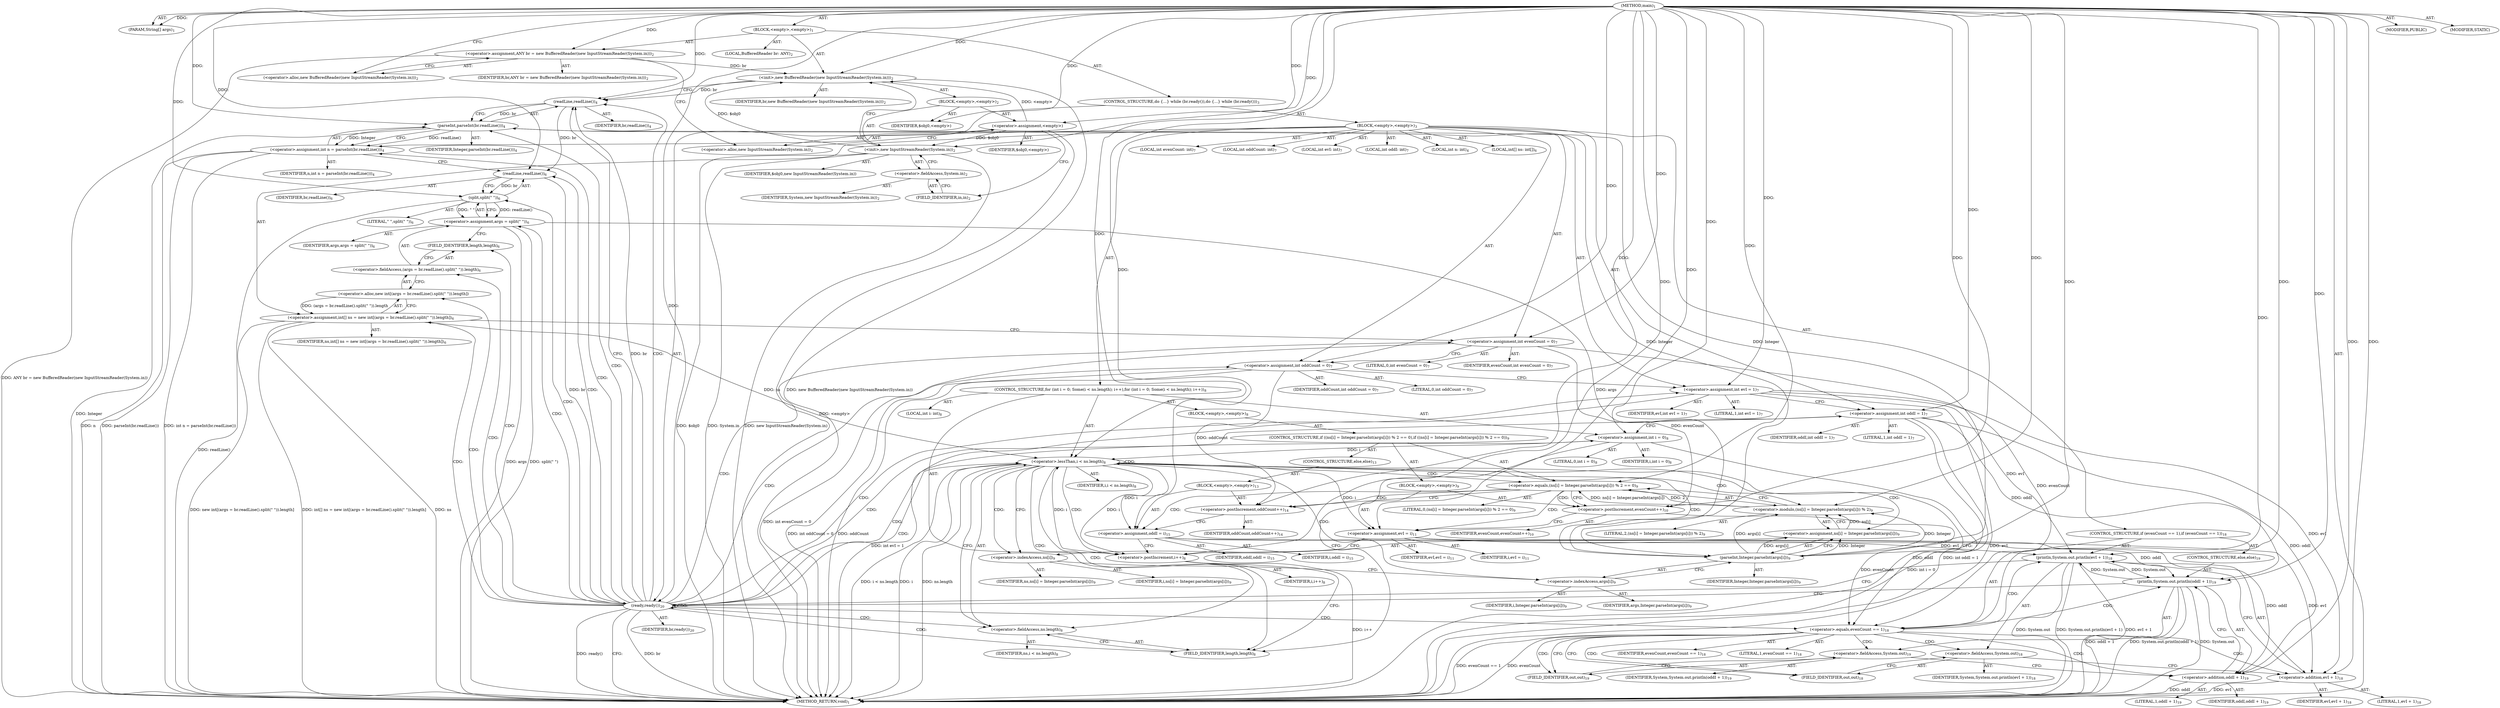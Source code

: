 digraph "main" {  
"19" [label = <(METHOD,main)<SUB>1</SUB>> ]
"20" [label = <(PARAM,String[] args)<SUB>1</SUB>> ]
"21" [label = <(BLOCK,&lt;empty&gt;,&lt;empty&gt;)<SUB>1</SUB>> ]
"4" [label = <(LOCAL,BufferedReader br: ANY)<SUB>2</SUB>> ]
"22" [label = <(&lt;operator&gt;.assignment,ANY br = new BufferedReader(new InputStreamReader(System.in)))<SUB>2</SUB>> ]
"23" [label = <(IDENTIFIER,br,ANY br = new BufferedReader(new InputStreamReader(System.in)))<SUB>2</SUB>> ]
"24" [label = <(&lt;operator&gt;.alloc,new BufferedReader(new InputStreamReader(System.in)))<SUB>2</SUB>> ]
"25" [label = <(&lt;init&gt;,new BufferedReader(new InputStreamReader(System.in)))<SUB>2</SUB>> ]
"3" [label = <(IDENTIFIER,br,new BufferedReader(new InputStreamReader(System.in)))<SUB>2</SUB>> ]
"26" [label = <(BLOCK,&lt;empty&gt;,&lt;empty&gt;)<SUB>2</SUB>> ]
"27" [label = <(&lt;operator&gt;.assignment,&lt;empty&gt;)> ]
"28" [label = <(IDENTIFIER,$obj0,&lt;empty&gt;)> ]
"29" [label = <(&lt;operator&gt;.alloc,new InputStreamReader(System.in))<SUB>2</SUB>> ]
"30" [label = <(&lt;init&gt;,new InputStreamReader(System.in))<SUB>2</SUB>> ]
"31" [label = <(IDENTIFIER,$obj0,new InputStreamReader(System.in))> ]
"32" [label = <(&lt;operator&gt;.fieldAccess,System.in)<SUB>2</SUB>> ]
"33" [label = <(IDENTIFIER,System,new InputStreamReader(System.in))<SUB>2</SUB>> ]
"34" [label = <(FIELD_IDENTIFIER,in,in)<SUB>2</SUB>> ]
"35" [label = <(IDENTIFIER,$obj0,&lt;empty&gt;)> ]
"36" [label = <(CONTROL_STRUCTURE,do {...} while (br.ready()),do {...} while (br.ready()))<SUB>3</SUB>> ]
"37" [label = <(BLOCK,&lt;empty&gt;,&lt;empty&gt;)<SUB>3</SUB>> ]
"38" [label = <(LOCAL,int n: int)<SUB>4</SUB>> ]
"39" [label = <(&lt;operator&gt;.assignment,int n = parseInt(br.readLine()))<SUB>4</SUB>> ]
"40" [label = <(IDENTIFIER,n,int n = parseInt(br.readLine()))<SUB>4</SUB>> ]
"41" [label = <(parseInt,parseInt(br.readLine()))<SUB>4</SUB>> ]
"42" [label = <(IDENTIFIER,Integer,parseInt(br.readLine()))<SUB>4</SUB>> ]
"43" [label = <(readLine,readLine())<SUB>4</SUB>> ]
"44" [label = <(IDENTIFIER,br,readLine())<SUB>4</SUB>> ]
"45" [label = <(LOCAL,int[] ns: int[])<SUB>6</SUB>> ]
"46" [label = <(&lt;operator&gt;.assignment,int[] ns = new int[(args = br.readLine().split(&quot; &quot;)).length])<SUB>6</SUB>> ]
"47" [label = <(IDENTIFIER,ns,int[] ns = new int[(args = br.readLine().split(&quot; &quot;)).length])<SUB>6</SUB>> ]
"48" [label = <(&lt;operator&gt;.alloc,new int[(args = br.readLine().split(&quot; &quot;)).length])> ]
"49" [label = <(&lt;operator&gt;.fieldAccess,(args = br.readLine().split(&quot; &quot;)).length)<SUB>6</SUB>> ]
"50" [label = <(&lt;operator&gt;.assignment,args = split(&quot; &quot;))<SUB>6</SUB>> ]
"51" [label = <(IDENTIFIER,args,args = split(&quot; &quot;))<SUB>6</SUB>> ]
"52" [label = <(split,split(&quot; &quot;))<SUB>6</SUB>> ]
"53" [label = <(readLine,readLine())<SUB>6</SUB>> ]
"54" [label = <(IDENTIFIER,br,readLine())<SUB>6</SUB>> ]
"55" [label = <(LITERAL,&quot; &quot;,split(&quot; &quot;))<SUB>6</SUB>> ]
"56" [label = <(FIELD_IDENTIFIER,length,length)<SUB>6</SUB>> ]
"57" [label = <(LOCAL,int evenCount: int)<SUB>7</SUB>> ]
"58" [label = <(LOCAL,int oddCount: int)<SUB>7</SUB>> ]
"59" [label = <(LOCAL,int evI: int)<SUB>7</SUB>> ]
"60" [label = <(LOCAL,int oddI: int)<SUB>7</SUB>> ]
"61" [label = <(&lt;operator&gt;.assignment,int evenCount = 0)<SUB>7</SUB>> ]
"62" [label = <(IDENTIFIER,evenCount,int evenCount = 0)<SUB>7</SUB>> ]
"63" [label = <(LITERAL,0,int evenCount = 0)<SUB>7</SUB>> ]
"64" [label = <(&lt;operator&gt;.assignment,int oddCount = 0)<SUB>7</SUB>> ]
"65" [label = <(IDENTIFIER,oddCount,int oddCount = 0)<SUB>7</SUB>> ]
"66" [label = <(LITERAL,0,int oddCount = 0)<SUB>7</SUB>> ]
"67" [label = <(&lt;operator&gt;.assignment,int evI = 1)<SUB>7</SUB>> ]
"68" [label = <(IDENTIFIER,evI,int evI = 1)<SUB>7</SUB>> ]
"69" [label = <(LITERAL,1,int evI = 1)<SUB>7</SUB>> ]
"70" [label = <(&lt;operator&gt;.assignment,int oddI = 1)<SUB>7</SUB>> ]
"71" [label = <(IDENTIFIER,oddI,int oddI = 1)<SUB>7</SUB>> ]
"72" [label = <(LITERAL,1,int oddI = 1)<SUB>7</SUB>> ]
"73" [label = <(CONTROL_STRUCTURE,for (int i = 0; Some(i &lt; ns.length); i++),for (int i = 0; Some(i &lt; ns.length); i++))<SUB>8</SUB>> ]
"74" [label = <(LOCAL,int i: int)<SUB>8</SUB>> ]
"75" [label = <(&lt;operator&gt;.assignment,int i = 0)<SUB>8</SUB>> ]
"76" [label = <(IDENTIFIER,i,int i = 0)<SUB>8</SUB>> ]
"77" [label = <(LITERAL,0,int i = 0)<SUB>8</SUB>> ]
"78" [label = <(&lt;operator&gt;.lessThan,i &lt; ns.length)<SUB>8</SUB>> ]
"79" [label = <(IDENTIFIER,i,i &lt; ns.length)<SUB>8</SUB>> ]
"80" [label = <(&lt;operator&gt;.fieldAccess,ns.length)<SUB>8</SUB>> ]
"81" [label = <(IDENTIFIER,ns,i &lt; ns.length)<SUB>8</SUB>> ]
"82" [label = <(FIELD_IDENTIFIER,length,length)<SUB>8</SUB>> ]
"83" [label = <(&lt;operator&gt;.postIncrement,i++)<SUB>8</SUB>> ]
"84" [label = <(IDENTIFIER,i,i++)<SUB>8</SUB>> ]
"85" [label = <(BLOCK,&lt;empty&gt;,&lt;empty&gt;)<SUB>8</SUB>> ]
"86" [label = <(CONTROL_STRUCTURE,if ((ns[i] = Integer.parseInt(args[i])) % 2 == 0),if ((ns[i] = Integer.parseInt(args[i])) % 2 == 0))<SUB>9</SUB>> ]
"87" [label = <(&lt;operator&gt;.equals,(ns[i] = Integer.parseInt(args[i])) % 2 == 0)<SUB>9</SUB>> ]
"88" [label = <(&lt;operator&gt;.modulo,(ns[i] = Integer.parseInt(args[i])) % 2)<SUB>9</SUB>> ]
"89" [label = <(&lt;operator&gt;.assignment,ns[i] = Integer.parseInt(args[i]))<SUB>9</SUB>> ]
"90" [label = <(&lt;operator&gt;.indexAccess,ns[i])<SUB>9</SUB>> ]
"91" [label = <(IDENTIFIER,ns,ns[i] = Integer.parseInt(args[i]))<SUB>9</SUB>> ]
"92" [label = <(IDENTIFIER,i,ns[i] = Integer.parseInt(args[i]))<SUB>9</SUB>> ]
"93" [label = <(parseInt,Integer.parseInt(args[i]))<SUB>9</SUB>> ]
"94" [label = <(IDENTIFIER,Integer,Integer.parseInt(args[i]))<SUB>9</SUB>> ]
"95" [label = <(&lt;operator&gt;.indexAccess,args[i])<SUB>9</SUB>> ]
"96" [label = <(IDENTIFIER,args,Integer.parseInt(args[i]))<SUB>9</SUB>> ]
"97" [label = <(IDENTIFIER,i,Integer.parseInt(args[i]))<SUB>9</SUB>> ]
"98" [label = <(LITERAL,2,(ns[i] = Integer.parseInt(args[i])) % 2)<SUB>9</SUB>> ]
"99" [label = <(LITERAL,0,(ns[i] = Integer.parseInt(args[i])) % 2 == 0)<SUB>9</SUB>> ]
"100" [label = <(BLOCK,&lt;empty&gt;,&lt;empty&gt;)<SUB>9</SUB>> ]
"101" [label = <(&lt;operator&gt;.postIncrement,evenCount++)<SUB>10</SUB>> ]
"102" [label = <(IDENTIFIER,evenCount,evenCount++)<SUB>10</SUB>> ]
"103" [label = <(&lt;operator&gt;.assignment,evI = i)<SUB>11</SUB>> ]
"104" [label = <(IDENTIFIER,evI,evI = i)<SUB>11</SUB>> ]
"105" [label = <(IDENTIFIER,i,evI = i)<SUB>11</SUB>> ]
"106" [label = <(CONTROL_STRUCTURE,else,else)<SUB>13</SUB>> ]
"107" [label = <(BLOCK,&lt;empty&gt;,&lt;empty&gt;)<SUB>13</SUB>> ]
"108" [label = <(&lt;operator&gt;.postIncrement,oddCount++)<SUB>14</SUB>> ]
"109" [label = <(IDENTIFIER,oddCount,oddCount++)<SUB>14</SUB>> ]
"110" [label = <(&lt;operator&gt;.assignment,oddI = i)<SUB>15</SUB>> ]
"111" [label = <(IDENTIFIER,oddI,oddI = i)<SUB>15</SUB>> ]
"112" [label = <(IDENTIFIER,i,oddI = i)<SUB>15</SUB>> ]
"113" [label = <(CONTROL_STRUCTURE,if (evenCount == 1),if (evenCount == 1))<SUB>18</SUB>> ]
"114" [label = <(&lt;operator&gt;.equals,evenCount == 1)<SUB>18</SUB>> ]
"115" [label = <(IDENTIFIER,evenCount,evenCount == 1)<SUB>18</SUB>> ]
"116" [label = <(LITERAL,1,evenCount == 1)<SUB>18</SUB>> ]
"117" [label = <(println,System.out.println(evI + 1))<SUB>18</SUB>> ]
"118" [label = <(&lt;operator&gt;.fieldAccess,System.out)<SUB>18</SUB>> ]
"119" [label = <(IDENTIFIER,System,System.out.println(evI + 1))<SUB>18</SUB>> ]
"120" [label = <(FIELD_IDENTIFIER,out,out)<SUB>18</SUB>> ]
"121" [label = <(&lt;operator&gt;.addition,evI + 1)<SUB>18</SUB>> ]
"122" [label = <(IDENTIFIER,evI,evI + 1)<SUB>18</SUB>> ]
"123" [label = <(LITERAL,1,evI + 1)<SUB>18</SUB>> ]
"124" [label = <(CONTROL_STRUCTURE,else,else)<SUB>19</SUB>> ]
"125" [label = <(println,System.out.println(oddI + 1))<SUB>19</SUB>> ]
"126" [label = <(&lt;operator&gt;.fieldAccess,System.out)<SUB>19</SUB>> ]
"127" [label = <(IDENTIFIER,System,System.out.println(oddI + 1))<SUB>19</SUB>> ]
"128" [label = <(FIELD_IDENTIFIER,out,out)<SUB>19</SUB>> ]
"129" [label = <(&lt;operator&gt;.addition,oddI + 1)<SUB>19</SUB>> ]
"130" [label = <(IDENTIFIER,oddI,oddI + 1)<SUB>19</SUB>> ]
"131" [label = <(LITERAL,1,oddI + 1)<SUB>19</SUB>> ]
"132" [label = <(ready,ready())<SUB>20</SUB>> ]
"133" [label = <(IDENTIFIER,br,ready())<SUB>20</SUB>> ]
"134" [label = <(MODIFIER,PUBLIC)> ]
"135" [label = <(MODIFIER,STATIC)> ]
"136" [label = <(METHOD_RETURN,void)<SUB>1</SUB>> ]
  "19" -> "20"  [ label = "AST: "] 
  "19" -> "21"  [ label = "AST: "] 
  "19" -> "134"  [ label = "AST: "] 
  "19" -> "135"  [ label = "AST: "] 
  "19" -> "136"  [ label = "AST: "] 
  "21" -> "4"  [ label = "AST: "] 
  "21" -> "22"  [ label = "AST: "] 
  "21" -> "25"  [ label = "AST: "] 
  "21" -> "36"  [ label = "AST: "] 
  "22" -> "23"  [ label = "AST: "] 
  "22" -> "24"  [ label = "AST: "] 
  "25" -> "3"  [ label = "AST: "] 
  "25" -> "26"  [ label = "AST: "] 
  "26" -> "27"  [ label = "AST: "] 
  "26" -> "30"  [ label = "AST: "] 
  "26" -> "35"  [ label = "AST: "] 
  "27" -> "28"  [ label = "AST: "] 
  "27" -> "29"  [ label = "AST: "] 
  "30" -> "31"  [ label = "AST: "] 
  "30" -> "32"  [ label = "AST: "] 
  "32" -> "33"  [ label = "AST: "] 
  "32" -> "34"  [ label = "AST: "] 
  "36" -> "37"  [ label = "AST: "] 
  "36" -> "132"  [ label = "AST: "] 
  "37" -> "38"  [ label = "AST: "] 
  "37" -> "39"  [ label = "AST: "] 
  "37" -> "45"  [ label = "AST: "] 
  "37" -> "46"  [ label = "AST: "] 
  "37" -> "57"  [ label = "AST: "] 
  "37" -> "58"  [ label = "AST: "] 
  "37" -> "59"  [ label = "AST: "] 
  "37" -> "60"  [ label = "AST: "] 
  "37" -> "61"  [ label = "AST: "] 
  "37" -> "64"  [ label = "AST: "] 
  "37" -> "67"  [ label = "AST: "] 
  "37" -> "70"  [ label = "AST: "] 
  "37" -> "73"  [ label = "AST: "] 
  "37" -> "113"  [ label = "AST: "] 
  "39" -> "40"  [ label = "AST: "] 
  "39" -> "41"  [ label = "AST: "] 
  "41" -> "42"  [ label = "AST: "] 
  "41" -> "43"  [ label = "AST: "] 
  "43" -> "44"  [ label = "AST: "] 
  "46" -> "47"  [ label = "AST: "] 
  "46" -> "48"  [ label = "AST: "] 
  "48" -> "49"  [ label = "AST: "] 
  "49" -> "50"  [ label = "AST: "] 
  "49" -> "56"  [ label = "AST: "] 
  "50" -> "51"  [ label = "AST: "] 
  "50" -> "52"  [ label = "AST: "] 
  "52" -> "53"  [ label = "AST: "] 
  "52" -> "55"  [ label = "AST: "] 
  "53" -> "54"  [ label = "AST: "] 
  "61" -> "62"  [ label = "AST: "] 
  "61" -> "63"  [ label = "AST: "] 
  "64" -> "65"  [ label = "AST: "] 
  "64" -> "66"  [ label = "AST: "] 
  "67" -> "68"  [ label = "AST: "] 
  "67" -> "69"  [ label = "AST: "] 
  "70" -> "71"  [ label = "AST: "] 
  "70" -> "72"  [ label = "AST: "] 
  "73" -> "74"  [ label = "AST: "] 
  "73" -> "75"  [ label = "AST: "] 
  "73" -> "78"  [ label = "AST: "] 
  "73" -> "83"  [ label = "AST: "] 
  "73" -> "85"  [ label = "AST: "] 
  "75" -> "76"  [ label = "AST: "] 
  "75" -> "77"  [ label = "AST: "] 
  "78" -> "79"  [ label = "AST: "] 
  "78" -> "80"  [ label = "AST: "] 
  "80" -> "81"  [ label = "AST: "] 
  "80" -> "82"  [ label = "AST: "] 
  "83" -> "84"  [ label = "AST: "] 
  "85" -> "86"  [ label = "AST: "] 
  "86" -> "87"  [ label = "AST: "] 
  "86" -> "100"  [ label = "AST: "] 
  "86" -> "106"  [ label = "AST: "] 
  "87" -> "88"  [ label = "AST: "] 
  "87" -> "99"  [ label = "AST: "] 
  "88" -> "89"  [ label = "AST: "] 
  "88" -> "98"  [ label = "AST: "] 
  "89" -> "90"  [ label = "AST: "] 
  "89" -> "93"  [ label = "AST: "] 
  "90" -> "91"  [ label = "AST: "] 
  "90" -> "92"  [ label = "AST: "] 
  "93" -> "94"  [ label = "AST: "] 
  "93" -> "95"  [ label = "AST: "] 
  "95" -> "96"  [ label = "AST: "] 
  "95" -> "97"  [ label = "AST: "] 
  "100" -> "101"  [ label = "AST: "] 
  "100" -> "103"  [ label = "AST: "] 
  "101" -> "102"  [ label = "AST: "] 
  "103" -> "104"  [ label = "AST: "] 
  "103" -> "105"  [ label = "AST: "] 
  "106" -> "107"  [ label = "AST: "] 
  "107" -> "108"  [ label = "AST: "] 
  "107" -> "110"  [ label = "AST: "] 
  "108" -> "109"  [ label = "AST: "] 
  "110" -> "111"  [ label = "AST: "] 
  "110" -> "112"  [ label = "AST: "] 
  "113" -> "114"  [ label = "AST: "] 
  "113" -> "117"  [ label = "AST: "] 
  "113" -> "124"  [ label = "AST: "] 
  "114" -> "115"  [ label = "AST: "] 
  "114" -> "116"  [ label = "AST: "] 
  "117" -> "118"  [ label = "AST: "] 
  "117" -> "121"  [ label = "AST: "] 
  "118" -> "119"  [ label = "AST: "] 
  "118" -> "120"  [ label = "AST: "] 
  "121" -> "122"  [ label = "AST: "] 
  "121" -> "123"  [ label = "AST: "] 
  "124" -> "125"  [ label = "AST: "] 
  "125" -> "126"  [ label = "AST: "] 
  "125" -> "129"  [ label = "AST: "] 
  "126" -> "127"  [ label = "AST: "] 
  "126" -> "128"  [ label = "AST: "] 
  "129" -> "130"  [ label = "AST: "] 
  "129" -> "131"  [ label = "AST: "] 
  "132" -> "133"  [ label = "AST: "] 
  "22" -> "29"  [ label = "CFG: "] 
  "25" -> "43"  [ label = "CFG: "] 
  "24" -> "22"  [ label = "CFG: "] 
  "132" -> "136"  [ label = "CFG: "] 
  "132" -> "43"  [ label = "CFG: "] 
  "27" -> "34"  [ label = "CFG: "] 
  "30" -> "25"  [ label = "CFG: "] 
  "39" -> "53"  [ label = "CFG: "] 
  "46" -> "61"  [ label = "CFG: "] 
  "61" -> "64"  [ label = "CFG: "] 
  "64" -> "67"  [ label = "CFG: "] 
  "67" -> "70"  [ label = "CFG: "] 
  "70" -> "75"  [ label = "CFG: "] 
  "29" -> "27"  [ label = "CFG: "] 
  "32" -> "30"  [ label = "CFG: "] 
  "41" -> "39"  [ label = "CFG: "] 
  "48" -> "46"  [ label = "CFG: "] 
  "75" -> "82"  [ label = "CFG: "] 
  "78" -> "90"  [ label = "CFG: "] 
  "78" -> "114"  [ label = "CFG: "] 
  "83" -> "82"  [ label = "CFG: "] 
  "114" -> "120"  [ label = "CFG: "] 
  "114" -> "128"  [ label = "CFG: "] 
  "117" -> "132"  [ label = "CFG: "] 
  "34" -> "32"  [ label = "CFG: "] 
  "43" -> "41"  [ label = "CFG: "] 
  "49" -> "48"  [ label = "CFG: "] 
  "80" -> "78"  [ label = "CFG: "] 
  "118" -> "121"  [ label = "CFG: "] 
  "121" -> "117"  [ label = "CFG: "] 
  "125" -> "132"  [ label = "CFG: "] 
  "50" -> "56"  [ label = "CFG: "] 
  "56" -> "49"  [ label = "CFG: "] 
  "82" -> "80"  [ label = "CFG: "] 
  "87" -> "101"  [ label = "CFG: "] 
  "87" -> "108"  [ label = "CFG: "] 
  "120" -> "118"  [ label = "CFG: "] 
  "126" -> "129"  [ label = "CFG: "] 
  "129" -> "125"  [ label = "CFG: "] 
  "52" -> "50"  [ label = "CFG: "] 
  "88" -> "87"  [ label = "CFG: "] 
  "101" -> "103"  [ label = "CFG: "] 
  "103" -> "83"  [ label = "CFG: "] 
  "128" -> "126"  [ label = "CFG: "] 
  "53" -> "52"  [ label = "CFG: "] 
  "89" -> "88"  [ label = "CFG: "] 
  "108" -> "110"  [ label = "CFG: "] 
  "110" -> "83"  [ label = "CFG: "] 
  "90" -> "95"  [ label = "CFG: "] 
  "93" -> "89"  [ label = "CFG: "] 
  "95" -> "93"  [ label = "CFG: "] 
  "19" -> "24"  [ label = "CFG: "] 
  "22" -> "136"  [ label = "DDG: ANY br = new BufferedReader(new InputStreamReader(System.in))"] 
  "27" -> "136"  [ label = "DDG: &lt;empty&gt;"] 
  "30" -> "136"  [ label = "DDG: $obj0"] 
  "30" -> "136"  [ label = "DDG: System.in"] 
  "30" -> "136"  [ label = "DDG: new InputStreamReader(System.in)"] 
  "25" -> "136"  [ label = "DDG: new BufferedReader(new InputStreamReader(System.in))"] 
  "39" -> "136"  [ label = "DDG: n"] 
  "41" -> "136"  [ label = "DDG: Integer"] 
  "39" -> "136"  [ label = "DDG: parseInt(br.readLine())"] 
  "39" -> "136"  [ label = "DDG: int n = parseInt(br.readLine())"] 
  "46" -> "136"  [ label = "DDG: ns"] 
  "50" -> "136"  [ label = "DDG: args"] 
  "52" -> "136"  [ label = "DDG: readLine()"] 
  "50" -> "136"  [ label = "DDG: split(&quot; &quot;)"] 
  "46" -> "136"  [ label = "DDG: new int[(args = br.readLine().split(&quot; &quot;)).length]"] 
  "46" -> "136"  [ label = "DDG: int[] ns = new int[(args = br.readLine().split(&quot; &quot;)).length]"] 
  "61" -> "136"  [ label = "DDG: int evenCount = 0"] 
  "64" -> "136"  [ label = "DDG: oddCount"] 
  "64" -> "136"  [ label = "DDG: int oddCount = 0"] 
  "67" -> "136"  [ label = "DDG: evI"] 
  "67" -> "136"  [ label = "DDG: int evI = 1"] 
  "70" -> "136"  [ label = "DDG: oddI"] 
  "70" -> "136"  [ label = "DDG: int oddI = 1"] 
  "75" -> "136"  [ label = "DDG: int i = 0"] 
  "78" -> "136"  [ label = "DDG: i"] 
  "78" -> "136"  [ label = "DDG: ns.length"] 
  "78" -> "136"  [ label = "DDG: i &lt; ns.length"] 
  "114" -> "136"  [ label = "DDG: evenCount"] 
  "114" -> "136"  [ label = "DDG: evenCount == 1"] 
  "125" -> "136"  [ label = "DDG: System.out"] 
  "129" -> "136"  [ label = "DDG: oddI"] 
  "125" -> "136"  [ label = "DDG: oddI + 1"] 
  "125" -> "136"  [ label = "DDG: System.out.println(oddI + 1)"] 
  "117" -> "136"  [ label = "DDG: System.out"] 
  "121" -> "136"  [ label = "DDG: evI"] 
  "117" -> "136"  [ label = "DDG: evI + 1"] 
  "117" -> "136"  [ label = "DDG: System.out.println(evI + 1)"] 
  "132" -> "136"  [ label = "DDG: br"] 
  "132" -> "136"  [ label = "DDG: ready()"] 
  "83" -> "136"  [ label = "DDG: i++"] 
  "19" -> "20"  [ label = "DDG: "] 
  "19" -> "22"  [ label = "DDG: "] 
  "22" -> "25"  [ label = "DDG: br"] 
  "19" -> "25"  [ label = "DDG: "] 
  "27" -> "25"  [ label = "DDG: &lt;empty&gt;"] 
  "30" -> "25"  [ label = "DDG: $obj0"] 
  "19" -> "27"  [ label = "DDG: "] 
  "19" -> "35"  [ label = "DDG: "] 
  "41" -> "39"  [ label = "DDG: Integer"] 
  "41" -> "39"  [ label = "DDG: readLine()"] 
  "48" -> "46"  [ label = "DDG: (args = br.readLine().split(&quot; &quot;)).length"] 
  "19" -> "61"  [ label = "DDG: "] 
  "19" -> "64"  [ label = "DDG: "] 
  "19" -> "67"  [ label = "DDG: "] 
  "19" -> "70"  [ label = "DDG: "] 
  "53" -> "132"  [ label = "DDG: br"] 
  "19" -> "132"  [ label = "DDG: "] 
  "27" -> "30"  [ label = "DDG: $obj0"] 
  "19" -> "30"  [ label = "DDG: "] 
  "19" -> "75"  [ label = "DDG: "] 
  "93" -> "41"  [ label = "DDG: Integer"] 
  "19" -> "41"  [ label = "DDG: "] 
  "43" -> "41"  [ label = "DDG: br"] 
  "75" -> "78"  [ label = "DDG: i"] 
  "83" -> "78"  [ label = "DDG: i"] 
  "19" -> "78"  [ label = "DDG: "] 
  "46" -> "78"  [ label = "DDG: ns"] 
  "19" -> "83"  [ label = "DDG: "] 
  "78" -> "83"  [ label = "DDG: i"] 
  "61" -> "114"  [ label = "DDG: evenCount"] 
  "101" -> "114"  [ label = "DDG: evenCount"] 
  "19" -> "114"  [ label = "DDG: "] 
  "125" -> "117"  [ label = "DDG: System.out"] 
  "67" -> "117"  [ label = "DDG: evI"] 
  "103" -> "117"  [ label = "DDG: evI"] 
  "19" -> "117"  [ label = "DDG: "] 
  "25" -> "43"  [ label = "DDG: br"] 
  "132" -> "43"  [ label = "DDG: br"] 
  "19" -> "43"  [ label = "DDG: "] 
  "67" -> "121"  [ label = "DDG: evI"] 
  "103" -> "121"  [ label = "DDG: evI"] 
  "19" -> "121"  [ label = "DDG: "] 
  "117" -> "125"  [ label = "DDG: System.out"] 
  "70" -> "125"  [ label = "DDG: oddI"] 
  "110" -> "125"  [ label = "DDG: oddI"] 
  "19" -> "125"  [ label = "DDG: "] 
  "52" -> "50"  [ label = "DDG: readLine()"] 
  "52" -> "50"  [ label = "DDG: &quot; &quot;"] 
  "88" -> "87"  [ label = "DDG: ns[i] = Integer.parseInt(args[i])"] 
  "88" -> "87"  [ label = "DDG: 2"] 
  "19" -> "87"  [ label = "DDG: "] 
  "78" -> "103"  [ label = "DDG: i"] 
  "19" -> "103"  [ label = "DDG: "] 
  "70" -> "129"  [ label = "DDG: oddI"] 
  "110" -> "129"  [ label = "DDG: oddI"] 
  "19" -> "129"  [ label = "DDG: "] 
  "53" -> "52"  [ label = "DDG: br"] 
  "19" -> "52"  [ label = "DDG: "] 
  "89" -> "88"  [ label = "DDG: ns[i]"] 
  "93" -> "88"  [ label = "DDG: Integer"] 
  "93" -> "88"  [ label = "DDG: args[i]"] 
  "19" -> "88"  [ label = "DDG: "] 
  "61" -> "101"  [ label = "DDG: evenCount"] 
  "19" -> "101"  [ label = "DDG: "] 
  "78" -> "110"  [ label = "DDG: i"] 
  "19" -> "110"  [ label = "DDG: "] 
  "43" -> "53"  [ label = "DDG: br"] 
  "19" -> "53"  [ label = "DDG: "] 
  "93" -> "89"  [ label = "DDG: Integer"] 
  "93" -> "89"  [ label = "DDG: args[i]"] 
  "64" -> "108"  [ label = "DDG: oddCount"] 
  "19" -> "108"  [ label = "DDG: "] 
  "41" -> "93"  [ label = "DDG: Integer"] 
  "19" -> "93"  [ label = "DDG: "] 
  "50" -> "93"  [ label = "DDG: args"] 
  "132" -> "48"  [ label = "CDG: "] 
  "132" -> "49"  [ label = "CDG: "] 
  "132" -> "64"  [ label = "CDG: "] 
  "132" -> "75"  [ label = "CDG: "] 
  "132" -> "52"  [ label = "CDG: "] 
  "132" -> "46"  [ label = "CDG: "] 
  "132" -> "114"  [ label = "CDG: "] 
  "132" -> "56"  [ label = "CDG: "] 
  "132" -> "132"  [ label = "CDG: "] 
  "132" -> "67"  [ label = "CDG: "] 
  "132" -> "50"  [ label = "CDG: "] 
  "132" -> "82"  [ label = "CDG: "] 
  "132" -> "43"  [ label = "CDG: "] 
  "132" -> "80"  [ label = "CDG: "] 
  "132" -> "61"  [ label = "CDG: "] 
  "132" -> "53"  [ label = "CDG: "] 
  "132" -> "41"  [ label = "CDG: "] 
  "132" -> "70"  [ label = "CDG: "] 
  "132" -> "78"  [ label = "CDG: "] 
  "132" -> "39"  [ label = "CDG: "] 
  "78" -> "89"  [ label = "CDG: "] 
  "78" -> "95"  [ label = "CDG: "] 
  "78" -> "87"  [ label = "CDG: "] 
  "78" -> "82"  [ label = "CDG: "] 
  "78" -> "93"  [ label = "CDG: "] 
  "78" -> "90"  [ label = "CDG: "] 
  "78" -> "80"  [ label = "CDG: "] 
  "78" -> "83"  [ label = "CDG: "] 
  "78" -> "88"  [ label = "CDG: "] 
  "78" -> "78"  [ label = "CDG: "] 
  "114" -> "120"  [ label = "CDG: "] 
  "114" -> "128"  [ label = "CDG: "] 
  "114" -> "121"  [ label = "CDG: "] 
  "114" -> "129"  [ label = "CDG: "] 
  "114" -> "126"  [ label = "CDG: "] 
  "114" -> "118"  [ label = "CDG: "] 
  "114" -> "117"  [ label = "CDG: "] 
  "114" -> "125"  [ label = "CDG: "] 
  "87" -> "103"  [ label = "CDG: "] 
  "87" -> "101"  [ label = "CDG: "] 
  "87" -> "110"  [ label = "CDG: "] 
  "87" -> "108"  [ label = "CDG: "] 
}
